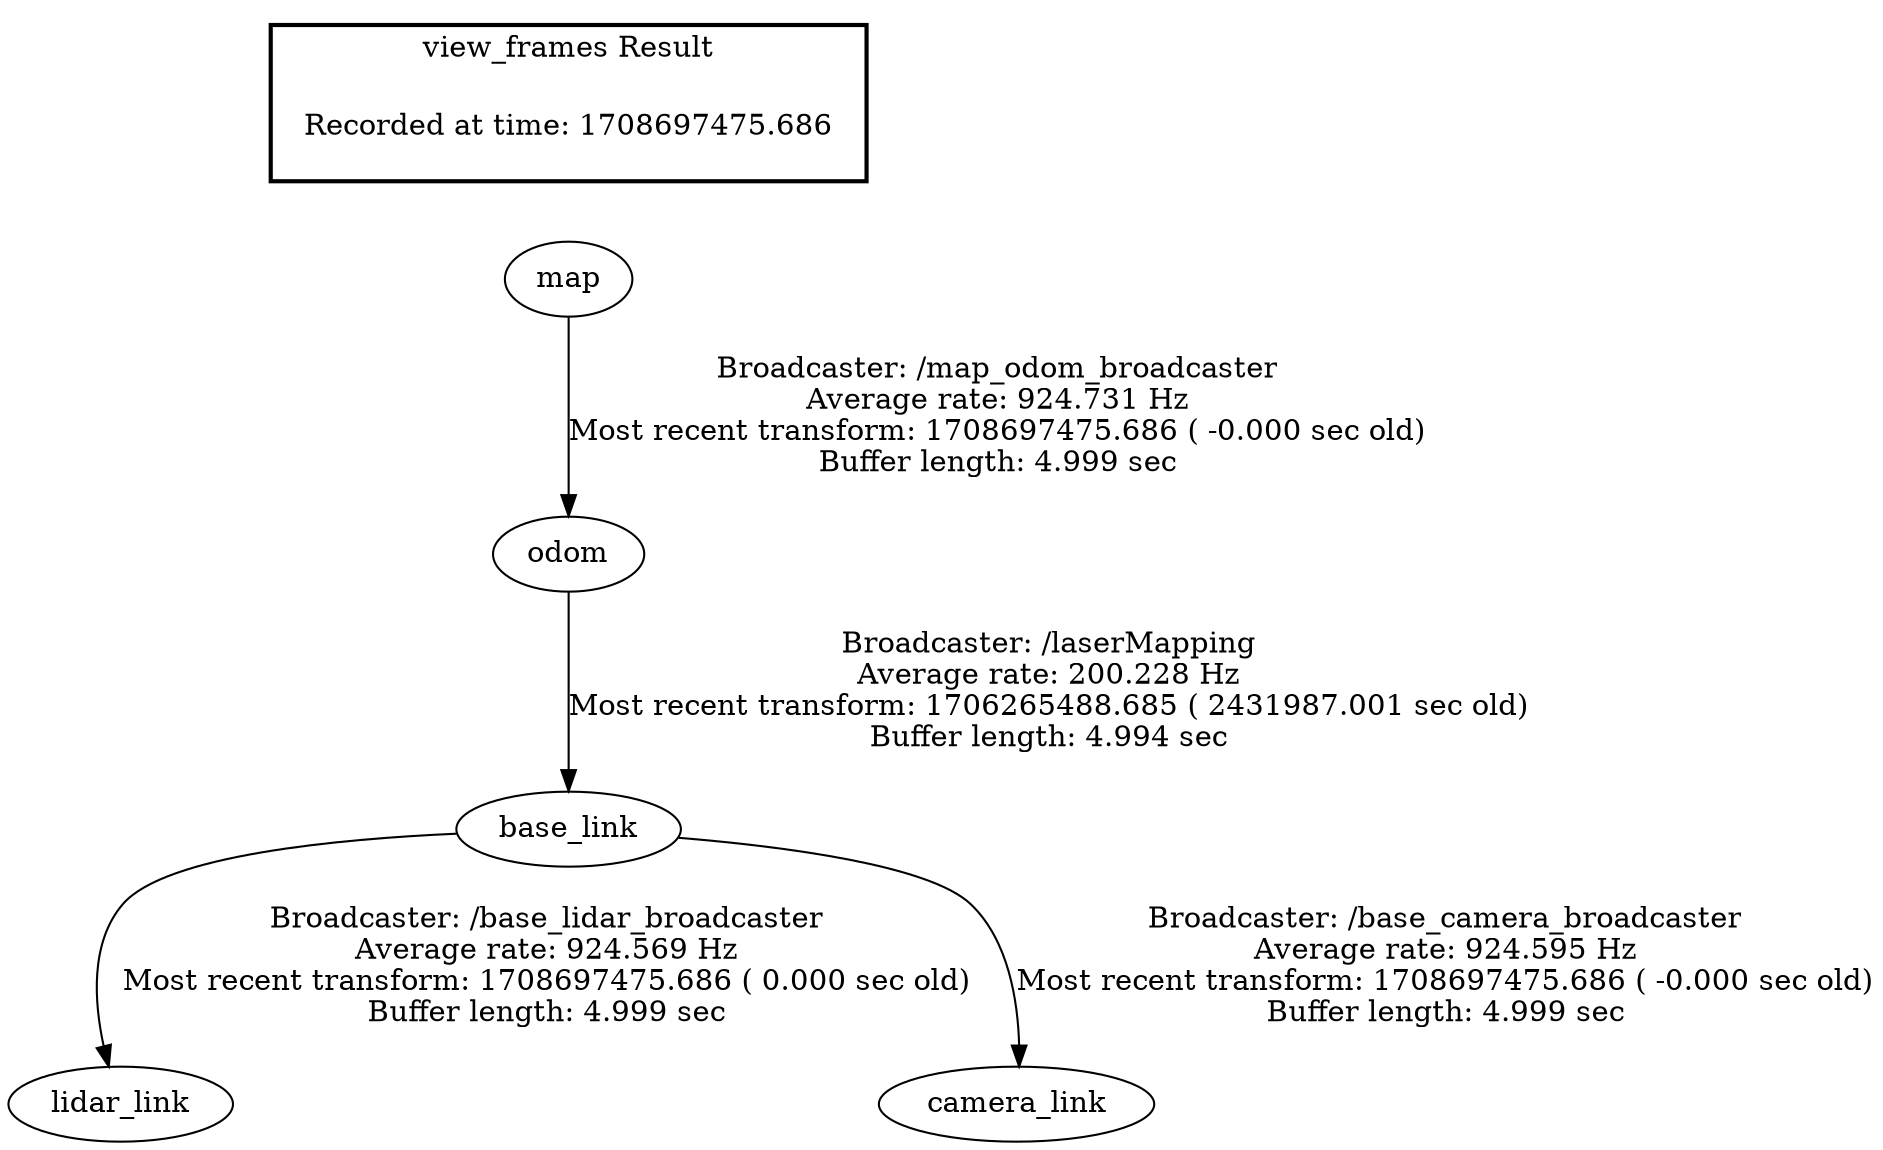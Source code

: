 digraph G {
"base_link" -> "lidar_link"[label="Broadcaster: /base_lidar_broadcaster\nAverage rate: 924.569 Hz\nMost recent transform: 1708697475.686 ( 0.000 sec old)\nBuffer length: 4.999 sec\n"];
"odom" -> "base_link"[label="Broadcaster: /laserMapping\nAverage rate: 200.228 Hz\nMost recent transform: 1706265488.685 ( 2431987.001 sec old)\nBuffer length: 4.994 sec\n"];
"map" -> "odom"[label="Broadcaster: /map_odom_broadcaster\nAverage rate: 924.731 Hz\nMost recent transform: 1708697475.686 ( -0.000 sec old)\nBuffer length: 4.999 sec\n"];
"base_link" -> "camera_link"[label="Broadcaster: /base_camera_broadcaster\nAverage rate: 924.595 Hz\nMost recent transform: 1708697475.686 ( -0.000 sec old)\nBuffer length: 4.999 sec\n"];
edge [style=invis];
 subgraph cluster_legend { style=bold; color=black; label ="view_frames Result";
"Recorded at time: 1708697475.686"[ shape=plaintext ] ;
 }->"map";
}